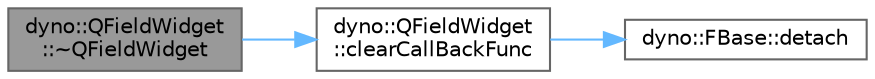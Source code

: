 digraph "dyno::QFieldWidget::~QFieldWidget"
{
 // LATEX_PDF_SIZE
  bgcolor="transparent";
  edge [fontname=Helvetica,fontsize=10,labelfontname=Helvetica,labelfontsize=10];
  node [fontname=Helvetica,fontsize=10,shape=box,height=0.2,width=0.4];
  rankdir="LR";
  Node1 [id="Node000001",label="dyno::QFieldWidget\l::~QFieldWidget",height=0.2,width=0.4,color="gray40", fillcolor="grey60", style="filled", fontcolor="black",tooltip=" "];
  Node1 -> Node2 [id="edge1_Node000001_Node000002",color="steelblue1",style="solid",tooltip=" "];
  Node2 [id="Node000002",label="dyno::QFieldWidget\l::clearCallBackFunc",height=0.2,width=0.4,color="grey40", fillcolor="white", style="filled",URL="$classdyno_1_1_q_field_widget.html#a8def9f2552945535898acfd81136fbc7",tooltip=" "];
  Node2 -> Node3 [id="edge2_Node000002_Node000003",color="steelblue1",style="solid",tooltip=" "];
  Node3 [id="Node000003",label="dyno::FBase::detach",height=0.2,width=0.4,color="grey40", fillcolor="white", style="filled",URL="$classdyno_1_1_f_base.html#a73f47c9cf6ec0adad790ff02b0c66f44",tooltip=" "];
}
